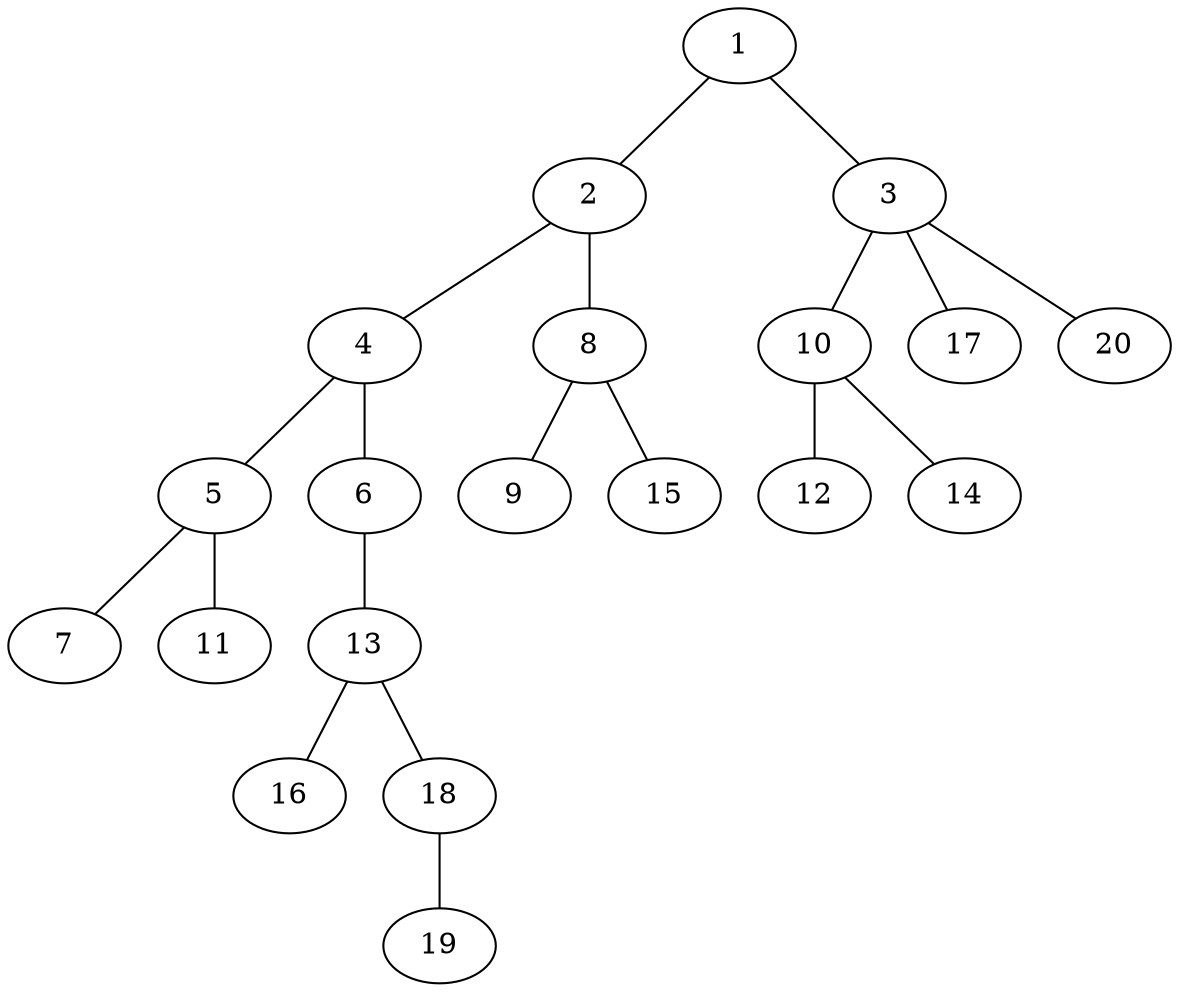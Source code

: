 graph graphname {1--2
1--3
2--4
2--8
3--10
3--17
3--20
4--5
4--6
5--7
5--11
6--13
8--9
8--15
10--12
10--14
13--16
13--18
18--19
}